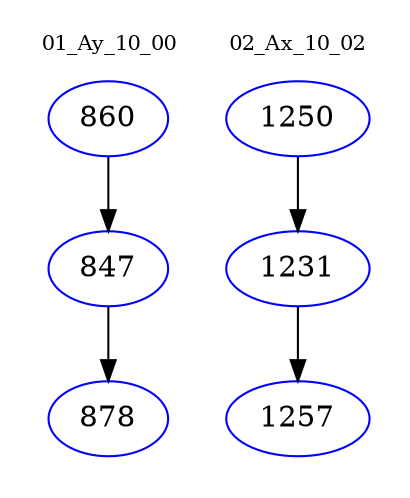digraph{
subgraph cluster_0 {
color = white
label = "01_Ay_10_00";
fontsize=10;
T0_860 [label="860", color="blue"]
T0_860 -> T0_847 [color="black"]
T0_847 [label="847", color="blue"]
T0_847 -> T0_878 [color="black"]
T0_878 [label="878", color="blue"]
}
subgraph cluster_1 {
color = white
label = "02_Ax_10_02";
fontsize=10;
T1_1250 [label="1250", color="blue"]
T1_1250 -> T1_1231 [color="black"]
T1_1231 [label="1231", color="blue"]
T1_1231 -> T1_1257 [color="black"]
T1_1257 [label="1257", color="blue"]
}
}
